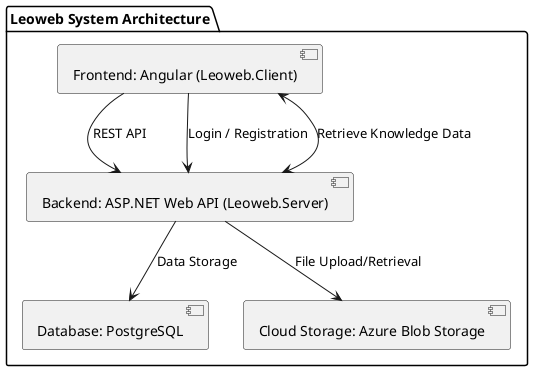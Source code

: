@startuml

package "Leoweb System Architecture" {

  [Frontend: Angular (Leoweb.Client)] --> [Backend: ASP.NET Web API (Leoweb.Server)] : REST API
  [Backend: ASP.NET Web API (Leoweb.Server)] --> [Database: PostgreSQL] : Data Storage
  [Backend: ASP.NET Web API (Leoweb.Server)] --> [Cloud Storage: Azure Blob Storage] : File Upload/Retrieval

  [Frontend: Angular (Leoweb.Client)] --> [Backend: ASP.NET Web API (Leoweb.Server)] : Login / Registration
  [Frontend: Angular (Leoweb.Client)] <--> [Backend: ASP.NET Web API (Leoweb.Server)] : Retrieve Knowledge Data

}

@enduml
